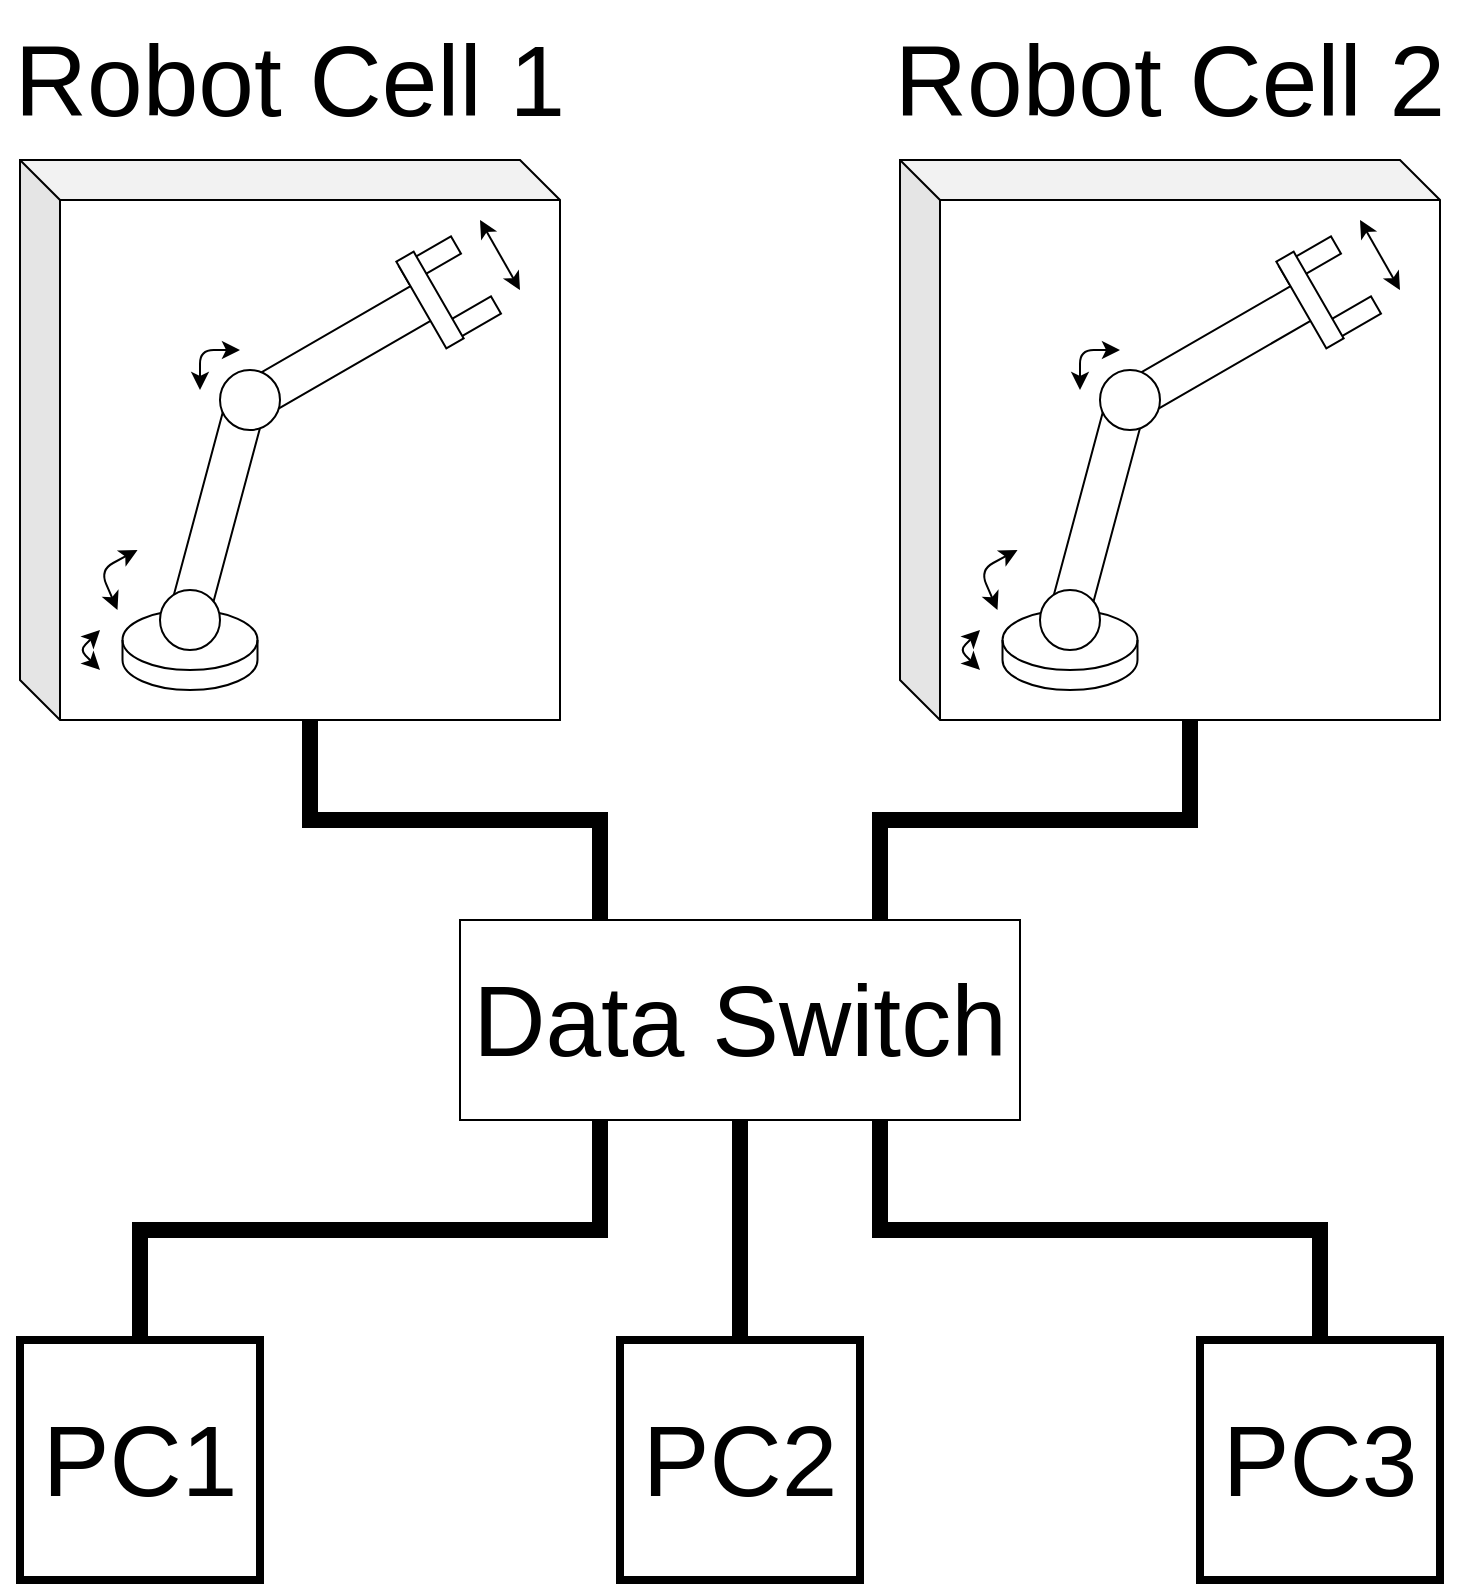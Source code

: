 <mxfile version="21.3.7" type="device">
  <diagram name="Page-1" id="yECxYKSNMKmkPWpyOX2m">
    <mxGraphModel dx="522" dy="2264" grid="1" gridSize="10" guides="1" tooltips="1" connect="1" arrows="1" fold="1" page="1" pageScale="1" pageWidth="850" pageHeight="1100" math="0" shadow="0">
      <root>
        <mxCell id="0" />
        <mxCell id="1" parent="0" />
        <mxCell id="rNhwkPkqo46476lUVD65-53" style="edgeStyle=orthogonalEdgeStyle;rounded=0;orthogonalLoop=1;jettySize=auto;html=1;exitX=0;exitY=0;exitDx=145;exitDy=280;exitPerimeter=0;entryX=0.25;entryY=0;entryDx=0;entryDy=0;endArrow=none;endFill=0;strokeWidth=8;" edge="1" parent="1" source="rNhwkPkqo46476lUVD65-1" target="rNhwkPkqo46476lUVD65-46">
          <mxGeometry relative="1" as="geometry" />
        </mxCell>
        <mxCell id="rNhwkPkqo46476lUVD65-1" value="" style="shape=cube;whiteSpace=wrap;html=1;boundedLbl=1;backgroundOutline=1;darkOpacity=0.05;darkOpacity2=0.1;fillColor=none;" vertex="1" parent="1">
          <mxGeometry x="2000" y="40" width="270" height="280" as="geometry" />
        </mxCell>
        <mxCell id="rNhwkPkqo46476lUVD65-2" value="" style="rounded=0;whiteSpace=wrap;html=1;rotation=-30;" vertex="1" parent="1">
          <mxGeometry x="2210" y="115" width="30" height="10" as="geometry" />
        </mxCell>
        <mxCell id="rNhwkPkqo46476lUVD65-3" value="" style="rounded=0;whiteSpace=wrap;html=1;rotation=-30;" vertex="1" parent="1">
          <mxGeometry x="2190" y="85" width="30" height="10" as="geometry" />
        </mxCell>
        <mxCell id="rNhwkPkqo46476lUVD65-4" value="" style="shape=cylinder3;whiteSpace=wrap;html=1;boundedLbl=1;backgroundOutline=1;size=15;" vertex="1" parent="1">
          <mxGeometry x="2051.25" y="265" width="67.5" height="40" as="geometry" />
        </mxCell>
        <mxCell id="rNhwkPkqo46476lUVD65-5" value="" style="rounded=0;whiteSpace=wrap;html=1;rotation=-30;direction=south;" vertex="1" parent="1">
          <mxGeometry x="2110" y="125" width="100" height="20" as="geometry" />
        </mxCell>
        <mxCell id="rNhwkPkqo46476lUVD65-6" value="" style="rounded=0;whiteSpace=wrap;html=1;rotation=15;" vertex="1" parent="1">
          <mxGeometry x="2090" y="155" width="20" height="110" as="geometry" />
        </mxCell>
        <mxCell id="rNhwkPkqo46476lUVD65-7" value="" style="ellipse;whiteSpace=wrap;html=1;aspect=fixed;" vertex="1" parent="1">
          <mxGeometry x="2070" y="255" width="30" height="30" as="geometry" />
        </mxCell>
        <mxCell id="rNhwkPkqo46476lUVD65-8" value="" style="ellipse;whiteSpace=wrap;html=1;aspect=fixed;" vertex="1" parent="1">
          <mxGeometry x="2100" y="145" width="30" height="30" as="geometry" />
        </mxCell>
        <mxCell id="rNhwkPkqo46476lUVD65-9" value="" style="rounded=0;whiteSpace=wrap;html=1;rotation=60;" vertex="1" parent="1">
          <mxGeometry x="2180" y="105" width="50" height="10" as="geometry" />
        </mxCell>
        <mxCell id="rNhwkPkqo46476lUVD65-10" value="" style="endArrow=classic;startArrow=classic;html=1;rounded=1;" edge="1" parent="1">
          <mxGeometry width="50" height="50" relative="1" as="geometry">
            <mxPoint x="2090" y="155" as="sourcePoint" />
            <mxPoint x="2110" y="135" as="targetPoint" />
            <Array as="points">
              <mxPoint x="2090" y="135" />
            </Array>
          </mxGeometry>
        </mxCell>
        <mxCell id="rNhwkPkqo46476lUVD65-11" value="" style="endArrow=classic;startArrow=classic;html=1;rounded=1;" edge="1" parent="1">
          <mxGeometry width="50" height="50" relative="1" as="geometry">
            <mxPoint x="2048.75" y="265" as="sourcePoint" />
            <mxPoint x="2058.75" y="235" as="targetPoint" />
            <Array as="points">
              <mxPoint x="2040" y="245" />
            </Array>
          </mxGeometry>
        </mxCell>
        <mxCell id="rNhwkPkqo46476lUVD65-12" value="" style="endArrow=classic;startArrow=classic;html=1;rounded=1;" edge="1" parent="1">
          <mxGeometry width="50" height="50" relative="1" as="geometry">
            <mxPoint x="2040" y="295" as="sourcePoint" />
            <mxPoint x="2040" y="275" as="targetPoint" />
            <Array as="points">
              <mxPoint x="2030" y="285" />
            </Array>
          </mxGeometry>
        </mxCell>
        <mxCell id="rNhwkPkqo46476lUVD65-13" value="" style="endArrow=classic;startArrow=classic;html=1;rounded=0;" edge="1" parent="1">
          <mxGeometry width="50" height="50" relative="1" as="geometry">
            <mxPoint x="2250" y="105" as="sourcePoint" />
            <mxPoint x="2230" y="70" as="targetPoint" />
          </mxGeometry>
        </mxCell>
        <mxCell id="rNhwkPkqo46476lUVD65-54" style="edgeStyle=orthogonalEdgeStyle;rounded=0;orthogonalLoop=1;jettySize=auto;html=1;exitX=0;exitY=0;exitDx=145;exitDy=280;exitPerimeter=0;entryX=0.75;entryY=0;entryDx=0;entryDy=0;endArrow=none;endFill=0;strokeWidth=8;" edge="1" parent="1" source="rNhwkPkqo46476lUVD65-33" target="rNhwkPkqo46476lUVD65-46">
          <mxGeometry relative="1" as="geometry" />
        </mxCell>
        <mxCell id="rNhwkPkqo46476lUVD65-33" value="" style="shape=cube;whiteSpace=wrap;html=1;boundedLbl=1;backgroundOutline=1;darkOpacity=0.05;darkOpacity2=0.1;fillColor=none;" vertex="1" parent="1">
          <mxGeometry x="2440" y="40" width="270" height="280" as="geometry" />
        </mxCell>
        <mxCell id="rNhwkPkqo46476lUVD65-34" value="" style="rounded=0;whiteSpace=wrap;html=1;rotation=-30;" vertex="1" parent="1">
          <mxGeometry x="2650" y="115" width="30" height="10" as="geometry" />
        </mxCell>
        <mxCell id="rNhwkPkqo46476lUVD65-35" value="" style="rounded=0;whiteSpace=wrap;html=1;rotation=-30;" vertex="1" parent="1">
          <mxGeometry x="2630" y="85" width="30" height="10" as="geometry" />
        </mxCell>
        <mxCell id="rNhwkPkqo46476lUVD65-36" value="" style="shape=cylinder3;whiteSpace=wrap;html=1;boundedLbl=1;backgroundOutline=1;size=15;" vertex="1" parent="1">
          <mxGeometry x="2491.25" y="265" width="67.5" height="40" as="geometry" />
        </mxCell>
        <mxCell id="rNhwkPkqo46476lUVD65-37" value="" style="rounded=0;whiteSpace=wrap;html=1;rotation=-30;direction=south;" vertex="1" parent="1">
          <mxGeometry x="2550" y="125" width="100" height="20" as="geometry" />
        </mxCell>
        <mxCell id="rNhwkPkqo46476lUVD65-38" value="" style="rounded=0;whiteSpace=wrap;html=1;rotation=15;" vertex="1" parent="1">
          <mxGeometry x="2530" y="155" width="20" height="110" as="geometry" />
        </mxCell>
        <mxCell id="rNhwkPkqo46476lUVD65-39" value="" style="ellipse;whiteSpace=wrap;html=1;aspect=fixed;" vertex="1" parent="1">
          <mxGeometry x="2510" y="255" width="30" height="30" as="geometry" />
        </mxCell>
        <mxCell id="rNhwkPkqo46476lUVD65-40" value="" style="ellipse;whiteSpace=wrap;html=1;aspect=fixed;" vertex="1" parent="1">
          <mxGeometry x="2540" y="145" width="30" height="30" as="geometry" />
        </mxCell>
        <mxCell id="rNhwkPkqo46476lUVD65-41" value="" style="rounded=0;whiteSpace=wrap;html=1;rotation=60;" vertex="1" parent="1">
          <mxGeometry x="2620" y="105" width="50" height="10" as="geometry" />
        </mxCell>
        <mxCell id="rNhwkPkqo46476lUVD65-42" value="" style="endArrow=classic;startArrow=classic;html=1;rounded=1;" edge="1" parent="1">
          <mxGeometry width="50" height="50" relative="1" as="geometry">
            <mxPoint x="2530" y="155" as="sourcePoint" />
            <mxPoint x="2550" y="135" as="targetPoint" />
            <Array as="points">
              <mxPoint x="2530" y="135" />
            </Array>
          </mxGeometry>
        </mxCell>
        <mxCell id="rNhwkPkqo46476lUVD65-43" value="" style="endArrow=classic;startArrow=classic;html=1;rounded=1;" edge="1" parent="1">
          <mxGeometry width="50" height="50" relative="1" as="geometry">
            <mxPoint x="2488.75" y="265" as="sourcePoint" />
            <mxPoint x="2498.75" y="235" as="targetPoint" />
            <Array as="points">
              <mxPoint x="2480" y="245" />
            </Array>
          </mxGeometry>
        </mxCell>
        <mxCell id="rNhwkPkqo46476lUVD65-44" value="" style="endArrow=classic;startArrow=classic;html=1;rounded=1;" edge="1" parent="1">
          <mxGeometry width="50" height="50" relative="1" as="geometry">
            <mxPoint x="2480" y="295" as="sourcePoint" />
            <mxPoint x="2480" y="275" as="targetPoint" />
            <Array as="points">
              <mxPoint x="2470" y="285" />
            </Array>
          </mxGeometry>
        </mxCell>
        <mxCell id="rNhwkPkqo46476lUVD65-45" value="" style="endArrow=classic;startArrow=classic;html=1;rounded=0;" edge="1" parent="1">
          <mxGeometry width="50" height="50" relative="1" as="geometry">
            <mxPoint x="2690" y="105" as="sourcePoint" />
            <mxPoint x="2670" y="70" as="targetPoint" />
          </mxGeometry>
        </mxCell>
        <mxCell id="rNhwkPkqo46476lUVD65-46" value="&lt;div style=&quot;font-size: 50px;&quot;&gt;&lt;font style=&quot;font-size: 50px;&quot;&gt;Data Switch&lt;/font&gt;&lt;/div&gt;" style="rounded=0;whiteSpace=wrap;html=1;" vertex="1" parent="1">
          <mxGeometry x="2220" y="420" width="280" height="100" as="geometry" />
        </mxCell>
        <mxCell id="rNhwkPkqo46476lUVD65-55" style="edgeStyle=orthogonalEdgeStyle;rounded=0;orthogonalLoop=1;jettySize=auto;html=1;exitX=0.5;exitY=0;exitDx=0;exitDy=0;entryX=0.25;entryY=1;entryDx=0;entryDy=0;endArrow=none;endFill=0;strokeWidth=8;" edge="1" parent="1" source="rNhwkPkqo46476lUVD65-47" target="rNhwkPkqo46476lUVD65-46">
          <mxGeometry relative="1" as="geometry" />
        </mxCell>
        <mxCell id="rNhwkPkqo46476lUVD65-47" value="&lt;font style=&quot;font-size: 50px;&quot;&gt;PC1&lt;/font&gt;" style="whiteSpace=wrap;html=1;aspect=fixed;strokeWidth=4;" vertex="1" parent="1">
          <mxGeometry x="2000" y="630" width="120" height="120" as="geometry" />
        </mxCell>
        <mxCell id="rNhwkPkqo46476lUVD65-58" style="edgeStyle=orthogonalEdgeStyle;rounded=0;orthogonalLoop=1;jettySize=auto;html=1;exitX=0.5;exitY=0;exitDx=0;exitDy=0;entryX=0.75;entryY=1;entryDx=0;entryDy=0;endArrow=none;endFill=0;strokeWidth=8;" edge="1" parent="1" source="rNhwkPkqo46476lUVD65-48" target="rNhwkPkqo46476lUVD65-46">
          <mxGeometry relative="1" as="geometry" />
        </mxCell>
        <mxCell id="rNhwkPkqo46476lUVD65-48" value="&lt;font style=&quot;font-size: 50px;&quot;&gt;PC3&lt;/font&gt;" style="whiteSpace=wrap;html=1;aspect=fixed;strokeWidth=4;" vertex="1" parent="1">
          <mxGeometry x="2590" y="630" width="120" height="120" as="geometry" />
        </mxCell>
        <mxCell id="rNhwkPkqo46476lUVD65-56" style="edgeStyle=orthogonalEdgeStyle;rounded=0;orthogonalLoop=1;jettySize=auto;html=1;exitX=0.5;exitY=0;exitDx=0;exitDy=0;entryX=0.5;entryY=1;entryDx=0;entryDy=0;endArrow=none;endFill=0;strokeWidth=8;" edge="1" parent="1" source="rNhwkPkqo46476lUVD65-49" target="rNhwkPkqo46476lUVD65-46">
          <mxGeometry relative="1" as="geometry" />
        </mxCell>
        <mxCell id="rNhwkPkqo46476lUVD65-49" value="&lt;font style=&quot;font-size: 50px;&quot;&gt;PC2&lt;/font&gt;" style="whiteSpace=wrap;html=1;aspect=fixed;strokeWidth=4;" vertex="1" parent="1">
          <mxGeometry x="2300" y="630" width="120" height="120" as="geometry" />
        </mxCell>
        <mxCell id="rNhwkPkqo46476lUVD65-50" value="Robot Cell 1" style="text;html=1;strokeColor=none;fillColor=none;align=center;verticalAlign=middle;whiteSpace=wrap;rounded=0;fontSize=50;" vertex="1" parent="1">
          <mxGeometry x="1990" y="-40" width="290" height="80" as="geometry" />
        </mxCell>
        <mxCell id="rNhwkPkqo46476lUVD65-51" value="Robot Cell 2" style="text;html=1;strokeColor=none;fillColor=none;align=center;verticalAlign=middle;whiteSpace=wrap;rounded=0;fontSize=50;" vertex="1" parent="1">
          <mxGeometry x="2430" y="-40" width="290" height="80" as="geometry" />
        </mxCell>
      </root>
    </mxGraphModel>
  </diagram>
</mxfile>

